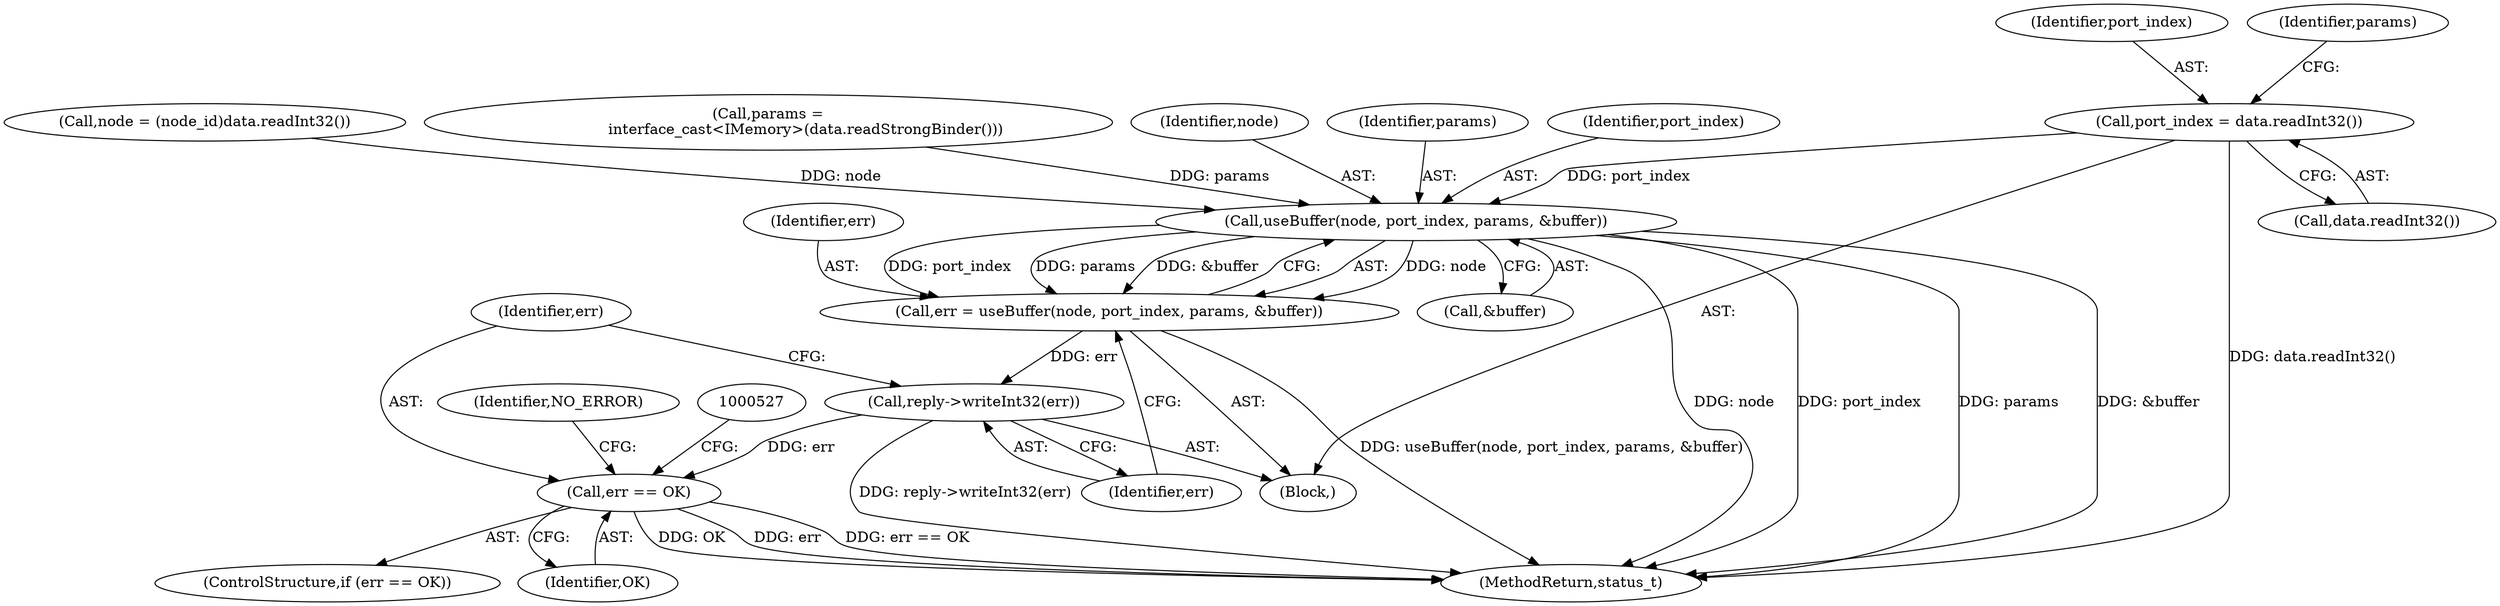 digraph "0_Android_1171e7c047bf79e7c93342bb6a812c9edd86aa84@API" {
"1000497" [label="(Call,port_index = data.readInt32())"];
"1000512" [label="(Call,useBuffer(node, port_index, params, &buffer))"];
"1000510" [label="(Call,err = useBuffer(node, port_index, params, &buffer))"];
"1000518" [label="(Call,reply->writeInt32(err))"];
"1000521" [label="(Call,err == OK)"];
"1000498" [label="(Identifier,port_index)"];
"1000513" [label="(Identifier,node)"];
"1000522" [label="(Identifier,err)"];
"1000523" [label="(Identifier,OK)"];
"1000518" [label="(Call,reply->writeInt32(err))"];
"1000510" [label="(Call,err = useBuffer(node, port_index, params, &buffer))"];
"1001056" [label="(MethodReturn,status_t)"];
"1000515" [label="(Identifier,params)"];
"1000521" [label="(Call,err == OK)"];
"1000530" [label="(Identifier,NO_ERROR)"];
"1000514" [label="(Identifier,port_index)"];
"1000516" [label="(Call,&buffer)"];
"1000502" [label="(Identifier,params)"];
"1000499" [label="(Call,data.readInt32())"];
"1000519" [label="(Identifier,err)"];
"1000485" [label="(Block,)"];
"1000520" [label="(ControlStructure,if (err == OK))"];
"1000491" [label="(Call,node = (node_id)data.readInt32())"];
"1000512" [label="(Call,useBuffer(node, port_index, params, &buffer))"];
"1000501" [label="(Call,params =\n                interface_cast<IMemory>(data.readStrongBinder()))"];
"1000511" [label="(Identifier,err)"];
"1000497" [label="(Call,port_index = data.readInt32())"];
"1000497" -> "1000485"  [label="AST: "];
"1000497" -> "1000499"  [label="CFG: "];
"1000498" -> "1000497"  [label="AST: "];
"1000499" -> "1000497"  [label="AST: "];
"1000502" -> "1000497"  [label="CFG: "];
"1000497" -> "1001056"  [label="DDG: data.readInt32()"];
"1000497" -> "1000512"  [label="DDG: port_index"];
"1000512" -> "1000510"  [label="AST: "];
"1000512" -> "1000516"  [label="CFG: "];
"1000513" -> "1000512"  [label="AST: "];
"1000514" -> "1000512"  [label="AST: "];
"1000515" -> "1000512"  [label="AST: "];
"1000516" -> "1000512"  [label="AST: "];
"1000510" -> "1000512"  [label="CFG: "];
"1000512" -> "1001056"  [label="DDG: node"];
"1000512" -> "1001056"  [label="DDG: port_index"];
"1000512" -> "1001056"  [label="DDG: params"];
"1000512" -> "1001056"  [label="DDG: &buffer"];
"1000512" -> "1000510"  [label="DDG: node"];
"1000512" -> "1000510"  [label="DDG: port_index"];
"1000512" -> "1000510"  [label="DDG: params"];
"1000512" -> "1000510"  [label="DDG: &buffer"];
"1000491" -> "1000512"  [label="DDG: node"];
"1000501" -> "1000512"  [label="DDG: params"];
"1000510" -> "1000485"  [label="AST: "];
"1000511" -> "1000510"  [label="AST: "];
"1000519" -> "1000510"  [label="CFG: "];
"1000510" -> "1001056"  [label="DDG: useBuffer(node, port_index, params, &buffer)"];
"1000510" -> "1000518"  [label="DDG: err"];
"1000518" -> "1000485"  [label="AST: "];
"1000518" -> "1000519"  [label="CFG: "];
"1000519" -> "1000518"  [label="AST: "];
"1000522" -> "1000518"  [label="CFG: "];
"1000518" -> "1001056"  [label="DDG: reply->writeInt32(err)"];
"1000518" -> "1000521"  [label="DDG: err"];
"1000521" -> "1000520"  [label="AST: "];
"1000521" -> "1000523"  [label="CFG: "];
"1000522" -> "1000521"  [label="AST: "];
"1000523" -> "1000521"  [label="AST: "];
"1000527" -> "1000521"  [label="CFG: "];
"1000530" -> "1000521"  [label="CFG: "];
"1000521" -> "1001056"  [label="DDG: err"];
"1000521" -> "1001056"  [label="DDG: err == OK"];
"1000521" -> "1001056"  [label="DDG: OK"];
}
